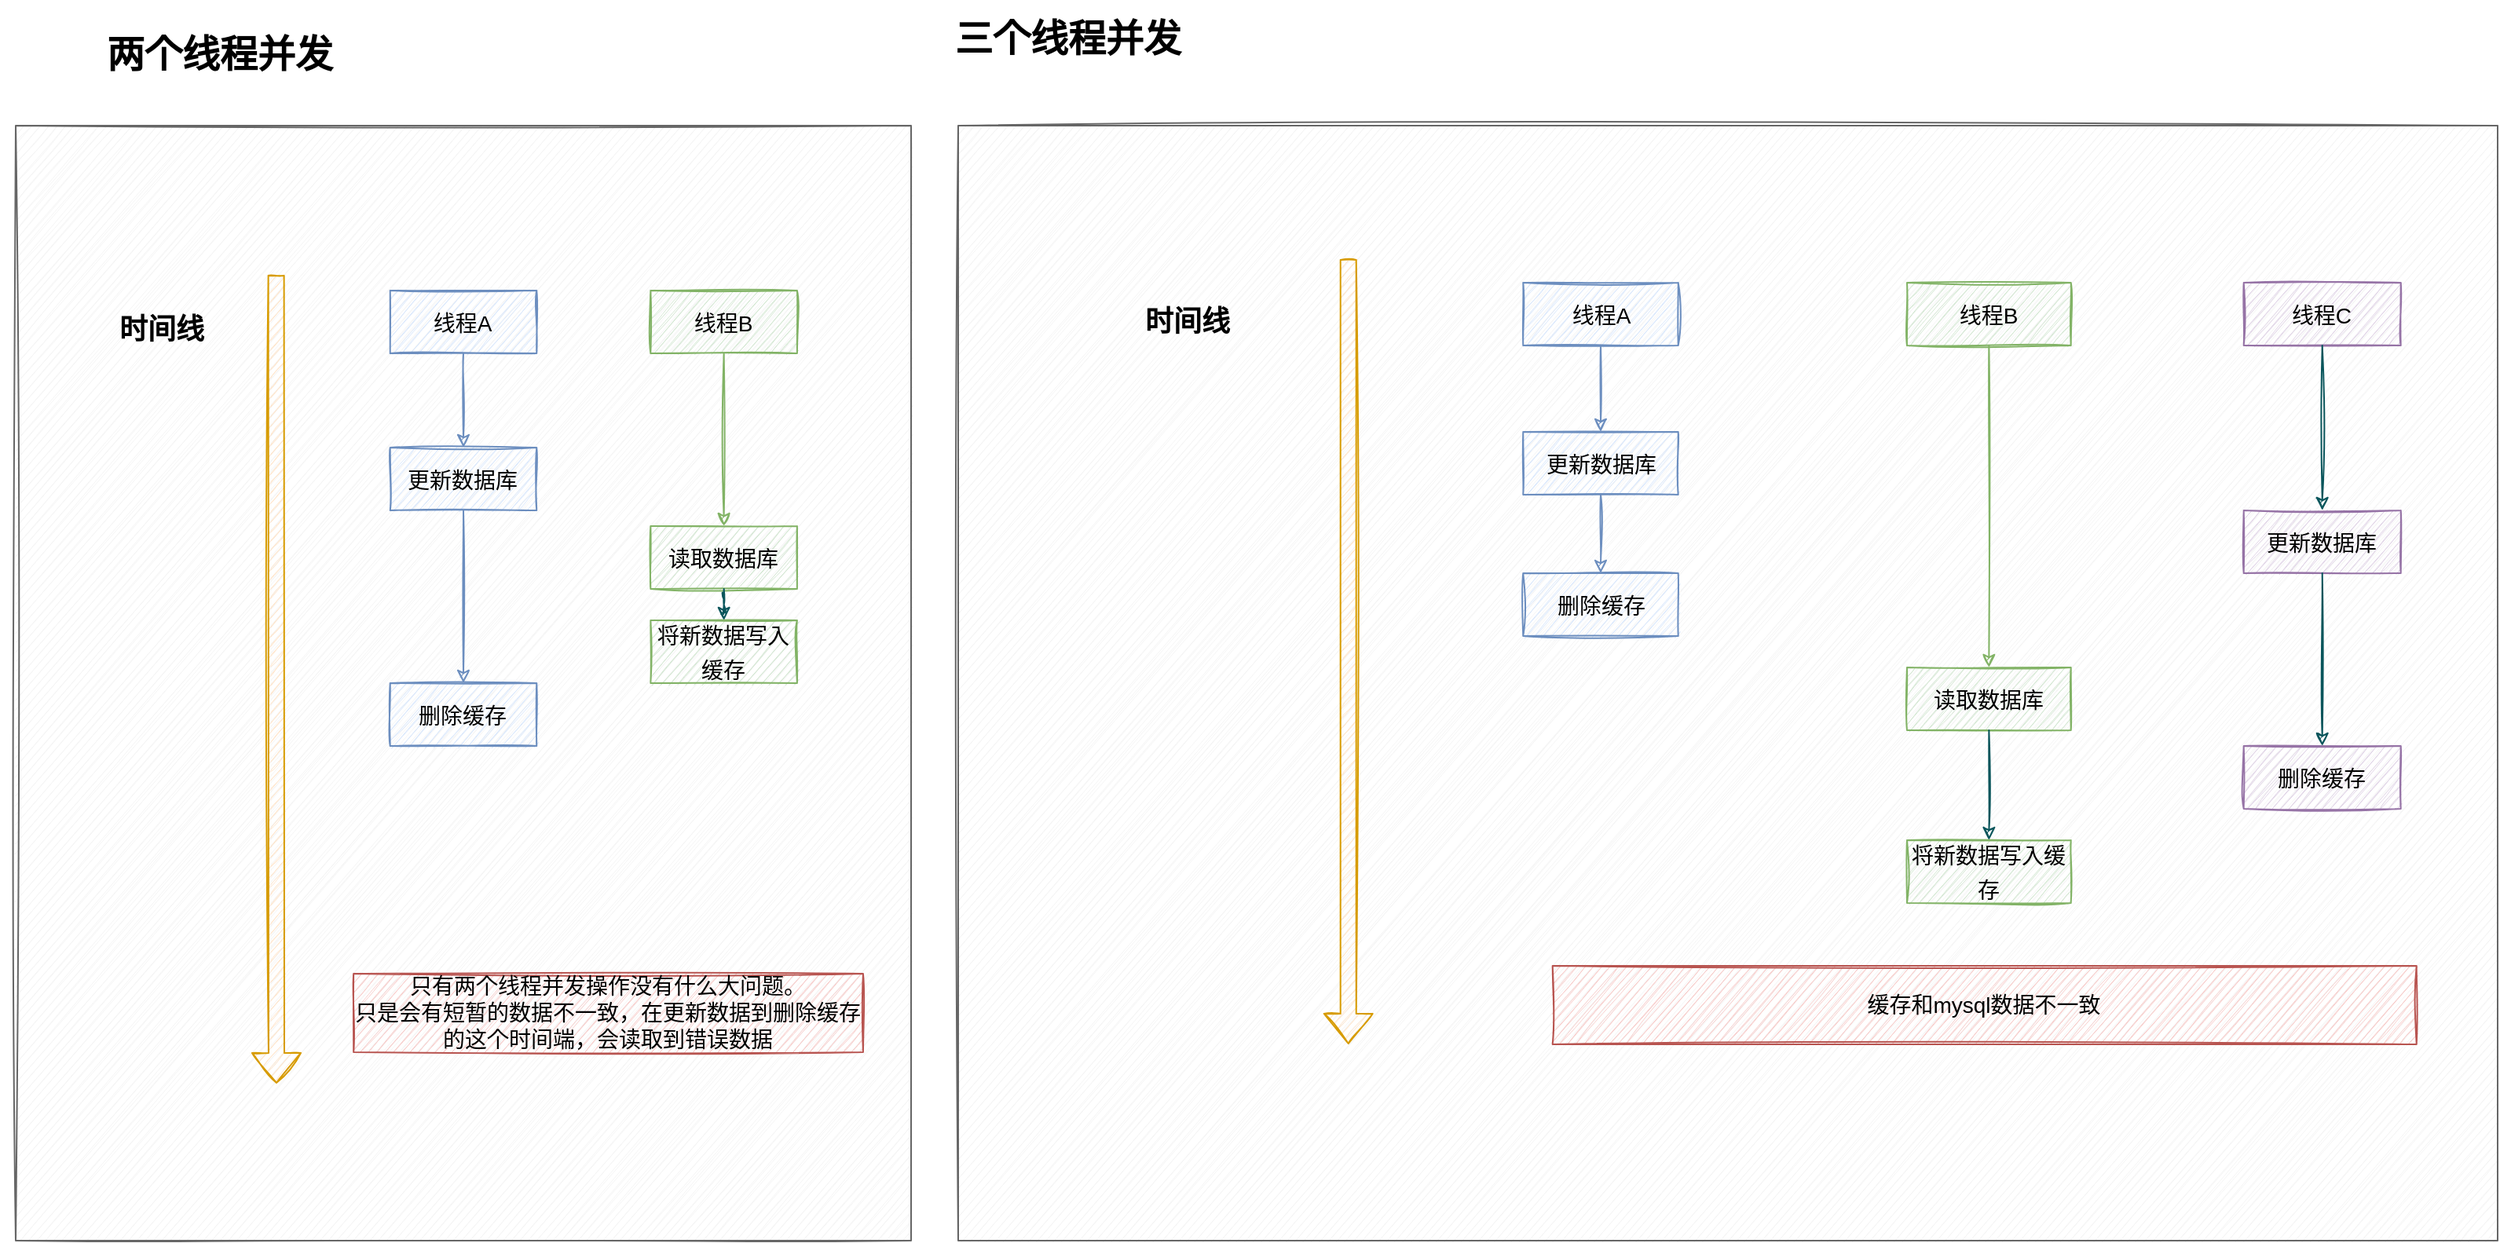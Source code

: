 <mxfile version="20.0.3" type="github">
  <diagram id="2lmWEHtdlYtCi0-qOWDr" name="第 1 页">
    <mxGraphModel dx="1422" dy="762" grid="1" gridSize="10" guides="1" tooltips="1" connect="1" arrows="0" fold="1" page="1" pageScale="1" pageWidth="2500" pageHeight="1600" math="0" shadow="0">
      <root>
        <mxCell id="0" />
        <mxCell id="1" parent="0" />
        <mxCell id="RCGY-_qLyhKUsnpxS1tb-19" value="" style="rounded=0;whiteSpace=wrap;html=1;sketch=1;fontSize=24;fontColor=#333333;strokeColor=#666666;fillColor=#f5f5f5;container=1;" vertex="1" parent="1">
          <mxGeometry x="610" y="90" width="980" height="710" as="geometry">
            <mxRectangle x="610" y="90" width="50" height="40" as="alternateBounds" />
          </mxGeometry>
        </mxCell>
        <mxCell id="RCGY-_qLyhKUsnpxS1tb-42" value="" style="group" vertex="1" connectable="0" parent="RCGY-_qLyhKUsnpxS1tb-19">
          <mxGeometry x="99.996" y="85" width="828.364" height="500" as="geometry" />
        </mxCell>
        <mxCell id="RCGY-_qLyhKUsnpxS1tb-27" value="&lt;span style=&quot;font-size: 14px;&quot;&gt;删除缓存&lt;/span&gt;" style="rounded=0;whiteSpace=wrap;html=1;sketch=1;fontSize=18;fillColor=#dae8fc;strokeColor=#6c8ebf;" vertex="1" parent="RCGY-_qLyhKUsnpxS1tb-42">
          <mxGeometry x="259.634" y="200" width="98.73" height="40" as="geometry" />
        </mxCell>
        <mxCell id="RCGY-_qLyhKUsnpxS1tb-41" value="" style="group" vertex="1" connectable="0" parent="RCGY-_qLyhKUsnpxS1tb-42">
          <mxGeometry width="828.364" height="500" as="geometry" />
        </mxCell>
        <mxCell id="RCGY-_qLyhKUsnpxS1tb-21" value="&lt;font style=&quot;font-size: 18px;&quot;&gt;&lt;b&gt;时间线&lt;/b&gt;&lt;/font&gt;" style="text;html=1;strokeColor=none;fillColor=none;align=center;verticalAlign=middle;whiteSpace=wrap;rounded=0;sketch=0;fontColor=#000000;" vertex="1" parent="RCGY-_qLyhKUsnpxS1tb-41">
          <mxGeometry y="25" width="91.636" height="30" as="geometry" />
        </mxCell>
        <mxCell id="RCGY-_qLyhKUsnpxS1tb-23" value="&lt;font style=&quot;font-size: 14px;&quot;&gt;线程A&lt;/font&gt;" style="rounded=0;whiteSpace=wrap;html=1;sketch=1;fontSize=18;fillColor=#dae8fc;strokeColor=#6c8ebf;" vertex="1" parent="RCGY-_qLyhKUsnpxS1tb-41">
          <mxGeometry x="259.634" y="15" width="98.73" height="40" as="geometry" />
        </mxCell>
        <mxCell id="RCGY-_qLyhKUsnpxS1tb-24" value="&lt;font style=&quot;font-size: 14px;&quot;&gt;线程B&lt;/font&gt;" style="rounded=0;whiteSpace=wrap;html=1;sketch=1;fontSize=18;fillColor=#d5e8d4;strokeColor=#82b366;" vertex="1" parent="RCGY-_qLyhKUsnpxS1tb-41">
          <mxGeometry x="504.004" y="15" width="104.36" height="40" as="geometry" />
        </mxCell>
        <mxCell id="RCGY-_qLyhKUsnpxS1tb-25" value="&lt;span style=&quot;font-size: 14px;&quot;&gt;更新数据库&lt;/span&gt;" style="rounded=0;whiteSpace=wrap;html=1;sketch=1;fontSize=18;fillColor=#dae8fc;strokeColor=#6c8ebf;" vertex="1" parent="RCGY-_qLyhKUsnpxS1tb-41">
          <mxGeometry x="259.634" y="110" width="98.73" height="40" as="geometry" />
        </mxCell>
        <mxCell id="RCGY-_qLyhKUsnpxS1tb-26" value="" style="edgeStyle=orthogonalEdgeStyle;curved=0;rounded=1;sketch=1;orthogonalLoop=1;jettySize=auto;html=1;fontSize=14;fontColor=#000000;strokeColor=#6c8ebf;fillColor=#dae8fc;" edge="1" parent="RCGY-_qLyhKUsnpxS1tb-41" source="RCGY-_qLyhKUsnpxS1tb-23" target="RCGY-_qLyhKUsnpxS1tb-25">
          <mxGeometry relative="1" as="geometry" />
        </mxCell>
        <mxCell id="RCGY-_qLyhKUsnpxS1tb-29" value="&lt;font style=&quot;font-size: 14px;&quot;&gt;读取数据库&lt;/font&gt;" style="rounded=0;whiteSpace=wrap;html=1;sketch=1;fontSize=18;fillColor=#d5e8d4;strokeColor=#82b366;" vertex="1" parent="RCGY-_qLyhKUsnpxS1tb-41">
          <mxGeometry x="504.004" y="260" width="104.36" height="40" as="geometry" />
        </mxCell>
        <mxCell id="RCGY-_qLyhKUsnpxS1tb-30" value="" style="edgeStyle=orthogonalEdgeStyle;curved=0;rounded=1;sketch=1;orthogonalLoop=1;jettySize=auto;html=1;fontSize=14;fontColor=#000000;strokeColor=#82b366;fillColor=#d5e8d4;" edge="1" parent="RCGY-_qLyhKUsnpxS1tb-41" source="RCGY-_qLyhKUsnpxS1tb-24" target="RCGY-_qLyhKUsnpxS1tb-29">
          <mxGeometry relative="1" as="geometry" />
        </mxCell>
        <mxCell id="RCGY-_qLyhKUsnpxS1tb-31" value="&lt;font style=&quot;font-size: 14px;&quot;&gt;将新数据写入缓存&lt;/font&gt;" style="rounded=0;whiteSpace=wrap;html=1;sketch=1;fontSize=18;fillColor=#d5e8d4;strokeColor=#82b366;" vertex="1" parent="RCGY-_qLyhKUsnpxS1tb-41">
          <mxGeometry x="504.004" y="370" width="104.36" height="40" as="geometry" />
        </mxCell>
        <mxCell id="RCGY-_qLyhKUsnpxS1tb-32" value="" style="edgeStyle=orthogonalEdgeStyle;curved=0;rounded=1;sketch=1;orthogonalLoop=1;jettySize=auto;html=1;fontSize=14;fontColor=#000000;strokeColor=#09555B;" edge="1" parent="RCGY-_qLyhKUsnpxS1tb-41" source="RCGY-_qLyhKUsnpxS1tb-29" target="RCGY-_qLyhKUsnpxS1tb-31">
          <mxGeometry relative="1" as="geometry" />
        </mxCell>
        <mxCell id="RCGY-_qLyhKUsnpxS1tb-33" value="缓存和mysql数据不一致" style="rounded=0;whiteSpace=wrap;html=1;sketch=1;fontSize=14;fillColor=#f8cecc;strokeColor=#b85450;" vertex="1" parent="RCGY-_qLyhKUsnpxS1tb-41">
          <mxGeometry x="278.364" y="450" width="550" height="50" as="geometry" />
        </mxCell>
        <mxCell id="RCGY-_qLyhKUsnpxS1tb-36" value="&lt;font style=&quot;font-size: 14px;&quot;&gt;线程C&lt;/font&gt;" style="rounded=0;whiteSpace=wrap;html=1;sketch=1;fontSize=18;fillColor=#e1d5e7;strokeColor=#9673a6;" vertex="1" parent="RCGY-_qLyhKUsnpxS1tb-41">
          <mxGeometry x="718.364" y="15" width="100" height="40" as="geometry" />
        </mxCell>
        <mxCell id="RCGY-_qLyhKUsnpxS1tb-37" value="&lt;span style=&quot;font-size: 14px;&quot;&gt;更新数据库&lt;/span&gt;" style="rounded=0;whiteSpace=wrap;html=1;sketch=1;fontSize=18;fillColor=#e1d5e7;strokeColor=#9673a6;" vertex="1" parent="RCGY-_qLyhKUsnpxS1tb-41">
          <mxGeometry x="718.354" y="160" width="100.01" height="40" as="geometry" />
        </mxCell>
        <mxCell id="RCGY-_qLyhKUsnpxS1tb-39" style="edgeStyle=orthogonalEdgeStyle;curved=0;rounded=1;sketch=1;orthogonalLoop=1;jettySize=auto;html=1;exitX=0.5;exitY=1;exitDx=0;exitDy=0;entryX=0.5;entryY=0;entryDx=0;entryDy=0;fontSize=24;fontColor=#000000;strokeColor=#09555B;" edge="1" parent="RCGY-_qLyhKUsnpxS1tb-41" source="RCGY-_qLyhKUsnpxS1tb-36" target="RCGY-_qLyhKUsnpxS1tb-37">
          <mxGeometry relative="1" as="geometry" />
        </mxCell>
        <mxCell id="RCGY-_qLyhKUsnpxS1tb-38" value="&lt;span style=&quot;font-size: 14px;&quot;&gt;删除缓存&lt;/span&gt;" style="rounded=0;whiteSpace=wrap;html=1;sketch=1;fontSize=18;fillColor=#e1d5e7;strokeColor=#9673a6;" vertex="1" parent="RCGY-_qLyhKUsnpxS1tb-41">
          <mxGeometry x="718.354" y="310" width="100.01" height="40" as="geometry" />
        </mxCell>
        <mxCell id="RCGY-_qLyhKUsnpxS1tb-40" style="edgeStyle=orthogonalEdgeStyle;curved=0;rounded=1;sketch=1;orthogonalLoop=1;jettySize=auto;html=1;exitX=0.5;exitY=1;exitDx=0;exitDy=0;fontSize=24;fontColor=#000000;strokeColor=#09555B;" edge="1" parent="RCGY-_qLyhKUsnpxS1tb-41" source="RCGY-_qLyhKUsnpxS1tb-37" target="RCGY-_qLyhKUsnpxS1tb-38">
          <mxGeometry relative="1" as="geometry" />
        </mxCell>
        <mxCell id="RCGY-_qLyhKUsnpxS1tb-22" value="" style="shape=flexArrow;endArrow=classic;html=1;rounded=1;sketch=1;fontSize=18;fontColor=#000000;strokeColor=#d79b00;curved=0;fillColor=#ffe6cc;" edge="1" parent="RCGY-_qLyhKUsnpxS1tb-41">
          <mxGeometry width="50" height="50" relative="1" as="geometry">
            <mxPoint x="148.364" as="sourcePoint" />
            <mxPoint x="148.364" y="500" as="targetPoint" />
          </mxGeometry>
        </mxCell>
        <mxCell id="RCGY-_qLyhKUsnpxS1tb-28" value="" style="edgeStyle=orthogonalEdgeStyle;curved=0;rounded=1;sketch=1;orthogonalLoop=1;jettySize=auto;html=1;fontSize=14;fontColor=#000000;strokeColor=#6c8ebf;fillColor=#dae8fc;" edge="1" parent="RCGY-_qLyhKUsnpxS1tb-42" source="RCGY-_qLyhKUsnpxS1tb-25" target="RCGY-_qLyhKUsnpxS1tb-27">
          <mxGeometry relative="1" as="geometry" />
        </mxCell>
        <mxCell id="RCGY-_qLyhKUsnpxS1tb-14" value="&lt;b&gt;&lt;font style=&quot;font-size: 24px;&quot;&gt;两个线程并发&lt;/font&gt;&lt;/b&gt;" style="text;html=1;strokeColor=none;fillColor=none;align=center;verticalAlign=middle;whiteSpace=wrap;rounded=0;sketch=1;fontSize=14;fontColor=#000000;" vertex="1" parent="1">
          <mxGeometry y="20" width="280" height="50" as="geometry" />
        </mxCell>
        <mxCell id="RCGY-_qLyhKUsnpxS1tb-15" value="" style="rounded=0;whiteSpace=wrap;html=1;sketch=1;fontSize=24;fontColor=#333333;strokeColor=#666666;fillColor=#f5f5f5;container=1;" vertex="1" parent="1">
          <mxGeometry x="10" y="90" width="570" height="710" as="geometry">
            <mxRectangle x="610" y="45" width="50" height="40" as="alternateBounds" />
          </mxGeometry>
        </mxCell>
        <mxCell id="RCGY-_qLyhKUsnpxS1tb-1" value="&lt;font style=&quot;font-size: 18px;&quot;&gt;&lt;b&gt;时间线&lt;/b&gt;&lt;/font&gt;" style="text;html=1;strokeColor=none;fillColor=none;align=center;verticalAlign=middle;whiteSpace=wrap;rounded=0;sketch=0;fontColor=#000000;" vertex="1" parent="RCGY-_qLyhKUsnpxS1tb-15">
          <mxGeometry x="62.182" y="115" width="62.182" height="30" as="geometry" />
        </mxCell>
        <mxCell id="RCGY-_qLyhKUsnpxS1tb-2" value="" style="shape=flexArrow;endArrow=classic;html=1;rounded=1;sketch=1;fontSize=18;fontColor=#000000;strokeColor=#d79b00;curved=0;fillColor=#ffe6cc;" edge="1" parent="RCGY-_qLyhKUsnpxS1tb-15">
          <mxGeometry width="50" height="50" relative="1" as="geometry">
            <mxPoint x="165.818" y="95" as="sourcePoint" />
            <mxPoint x="166" y="610" as="targetPoint" />
          </mxGeometry>
        </mxCell>
        <mxCell id="RCGY-_qLyhKUsnpxS1tb-3" value="&lt;font style=&quot;font-size: 14px;&quot;&gt;线程A&lt;/font&gt;" style="rounded=0;whiteSpace=wrap;html=1;sketch=1;fontSize=18;fillColor=#dae8fc;strokeColor=#6c8ebf;" vertex="1" parent="RCGY-_qLyhKUsnpxS1tb-15">
          <mxGeometry x="238.364" y="105" width="93.273" height="40" as="geometry" />
        </mxCell>
        <mxCell id="RCGY-_qLyhKUsnpxS1tb-4" value="&lt;font style=&quot;font-size: 14px;&quot;&gt;线程B&lt;/font&gt;" style="rounded=0;whiteSpace=wrap;html=1;sketch=1;fontSize=18;fillColor=#d5e8d4;strokeColor=#82b366;" vertex="1" parent="RCGY-_qLyhKUsnpxS1tb-15">
          <mxGeometry x="404.182" y="105" width="93.273" height="40" as="geometry" />
        </mxCell>
        <mxCell id="RCGY-_qLyhKUsnpxS1tb-5" value="&lt;span style=&quot;font-size: 14px;&quot;&gt;更新数据库&lt;/span&gt;" style="rounded=0;whiteSpace=wrap;html=1;sketch=1;fontSize=18;fillColor=#dae8fc;strokeColor=#6c8ebf;" vertex="1" parent="RCGY-_qLyhKUsnpxS1tb-15">
          <mxGeometry x="238.364" y="205" width="93.273" height="40" as="geometry" />
        </mxCell>
        <mxCell id="RCGY-_qLyhKUsnpxS1tb-6" value="" style="edgeStyle=orthogonalEdgeStyle;curved=0;rounded=1;sketch=1;orthogonalLoop=1;jettySize=auto;html=1;fontSize=14;fontColor=#000000;strokeColor=#6c8ebf;fillColor=#dae8fc;" edge="1" parent="RCGY-_qLyhKUsnpxS1tb-15" source="RCGY-_qLyhKUsnpxS1tb-3" target="RCGY-_qLyhKUsnpxS1tb-5">
          <mxGeometry relative="1" as="geometry" />
        </mxCell>
        <mxCell id="RCGY-_qLyhKUsnpxS1tb-7" value="&lt;span style=&quot;font-size: 14px;&quot;&gt;删除缓存&lt;/span&gt;" style="rounded=0;whiteSpace=wrap;html=1;sketch=1;fontSize=18;fillColor=#dae8fc;strokeColor=#6c8ebf;" vertex="1" parent="RCGY-_qLyhKUsnpxS1tb-15">
          <mxGeometry x="238.364" y="355" width="93.273" height="40" as="geometry" />
        </mxCell>
        <mxCell id="RCGY-_qLyhKUsnpxS1tb-8" value="" style="edgeStyle=orthogonalEdgeStyle;curved=0;rounded=1;sketch=1;orthogonalLoop=1;jettySize=auto;html=1;fontSize=14;fontColor=#000000;strokeColor=#6c8ebf;fillColor=#dae8fc;" edge="1" parent="RCGY-_qLyhKUsnpxS1tb-15" source="RCGY-_qLyhKUsnpxS1tb-5" target="RCGY-_qLyhKUsnpxS1tb-7">
          <mxGeometry relative="1" as="geometry" />
        </mxCell>
        <mxCell id="RCGY-_qLyhKUsnpxS1tb-9" value="&lt;font style=&quot;font-size: 14px;&quot;&gt;读取数据库&lt;/font&gt;" style="rounded=0;whiteSpace=wrap;html=1;sketch=1;fontSize=18;fillColor=#d5e8d4;strokeColor=#82b366;" vertex="1" parent="RCGY-_qLyhKUsnpxS1tb-15">
          <mxGeometry x="404.182" y="255" width="93.273" height="40" as="geometry" />
        </mxCell>
        <mxCell id="RCGY-_qLyhKUsnpxS1tb-10" value="" style="edgeStyle=orthogonalEdgeStyle;curved=0;rounded=1;sketch=1;orthogonalLoop=1;jettySize=auto;html=1;fontSize=14;fontColor=#000000;strokeColor=#82b366;fillColor=#d5e8d4;" edge="1" parent="RCGY-_qLyhKUsnpxS1tb-15" source="RCGY-_qLyhKUsnpxS1tb-4" target="RCGY-_qLyhKUsnpxS1tb-9">
          <mxGeometry relative="1" as="geometry" />
        </mxCell>
        <mxCell id="RCGY-_qLyhKUsnpxS1tb-11" value="&lt;font style=&quot;font-size: 14px;&quot;&gt;将新数据写入缓存&lt;/font&gt;" style="rounded=0;whiteSpace=wrap;html=1;sketch=1;fontSize=18;fillColor=#d5e8d4;strokeColor=#82b366;" vertex="1" parent="RCGY-_qLyhKUsnpxS1tb-15">
          <mxGeometry x="404.182" y="315" width="93.273" height="40" as="geometry" />
        </mxCell>
        <mxCell id="RCGY-_qLyhKUsnpxS1tb-12" value="" style="edgeStyle=orthogonalEdgeStyle;curved=0;rounded=1;sketch=1;orthogonalLoop=1;jettySize=auto;html=1;fontSize=14;fontColor=#000000;strokeColor=#09555B;" edge="1" parent="RCGY-_qLyhKUsnpxS1tb-15" source="RCGY-_qLyhKUsnpxS1tb-9" target="RCGY-_qLyhKUsnpxS1tb-11">
          <mxGeometry relative="1" as="geometry" />
        </mxCell>
        <mxCell id="RCGY-_qLyhKUsnpxS1tb-13" value="只有两个线程并发操作没有什么大问题。&lt;br&gt;只是会有短暂的数据不一致，在更新数据到删除缓存的这个时间端，会读取到错误数据" style="rounded=0;whiteSpace=wrap;html=1;sketch=1;fontSize=14;fillColor=#f8cecc;strokeColor=#b85450;" vertex="1" parent="RCGY-_qLyhKUsnpxS1tb-15">
          <mxGeometry x="215.094" y="540" width="324.371" height="50" as="geometry" />
        </mxCell>
        <mxCell id="RCGY-_qLyhKUsnpxS1tb-18" value="&lt;b&gt;&lt;font style=&quot;font-size: 24px;&quot;&gt;三个线程并发&lt;/font&gt;&lt;/b&gt;" style="text;html=1;strokeColor=none;fillColor=none;align=center;verticalAlign=middle;whiteSpace=wrap;rounded=0;sketch=1;fontSize=14;fontColor=#000000;" vertex="1" parent="1">
          <mxGeometry x="540" y="10" width="280" height="50" as="geometry" />
        </mxCell>
      </root>
    </mxGraphModel>
  </diagram>
</mxfile>
